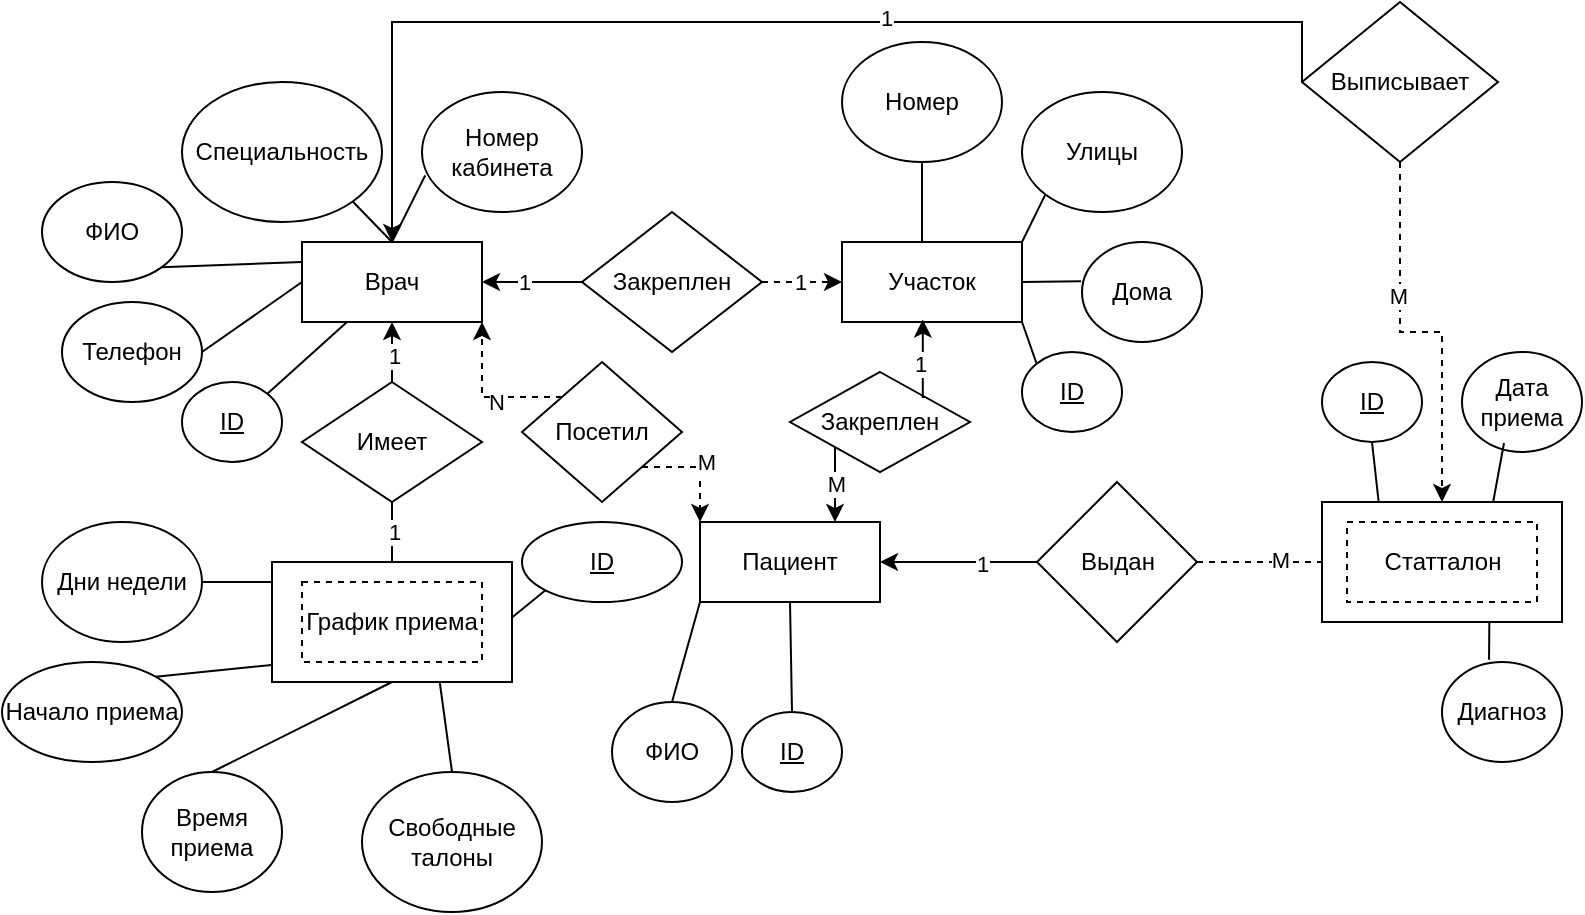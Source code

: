 <mxfile version="24.2.5" type="device">
  <diagram name="Страница — 1" id="8ma9KyARYrbKn6qlZUvq">
    <mxGraphModel dx="1098" dy="828" grid="1" gridSize="10" guides="1" tooltips="1" connect="1" arrows="1" fold="1" page="1" pageScale="1" pageWidth="827" pageHeight="1169" math="0" shadow="0">
      <root>
        <mxCell id="0" />
        <mxCell id="1" parent="0" />
        <mxCell id="dcq4fBxbvVX3s8oVDsdl-10" value="" style="endArrow=none;html=1;rounded=0;exitX=1;exitY=0.75;exitDx=0;exitDy=0;entryX=0;entryY=1;entryDx=0;entryDy=0;" edge="1" parent="1" source="hVDHSrM-zefOUmls5H3F-15" target="dcq4fBxbvVX3s8oVDsdl-9">
          <mxGeometry width="50" height="50" relative="1" as="geometry">
            <mxPoint x="365" y="360" as="sourcePoint" />
            <mxPoint x="379" y="310" as="targetPoint" />
          </mxGeometry>
        </mxCell>
        <mxCell id="hVDHSrM-zefOUmls5H3F-1" value="В&lt;span style=&quot;background-color: transparent; color: light-dark(rgb(0, 0, 0), rgb(255, 255, 255));&quot;&gt;рач&lt;/span&gt;" style="rounded=0;whiteSpace=wrap;html=1;" parent="1" vertex="1">
          <mxGeometry x="170" y="120" width="90" height="40" as="geometry" />
        </mxCell>
        <mxCell id="hVDHSrM-zefOUmls5H3F-2" value="Пациент" style="rounded=0;whiteSpace=wrap;html=1;" parent="1" vertex="1">
          <mxGeometry x="369" y="260" width="90" height="40" as="geometry" />
        </mxCell>
        <mxCell id="hVDHSrM-zefOUmls5H3F-3" value="Участок" style="rounded=0;whiteSpace=wrap;html=1;" parent="1" vertex="1">
          <mxGeometry x="440" y="120" width="90" height="40" as="geometry" />
        </mxCell>
        <mxCell id="hVDHSrM-zefOUmls5H3F-9" value="Специальность" style="ellipse;whiteSpace=wrap;html=1;" parent="1" vertex="1">
          <mxGeometry x="110" y="40" width="100" height="70" as="geometry" />
        </mxCell>
        <mxCell id="hVDHSrM-zefOUmls5H3F-11" value="" style="endArrow=none;html=1;rounded=0;exitX=0.5;exitY=0;exitDx=0;exitDy=0;entryX=1;entryY=1;entryDx=0;entryDy=0;" parent="1" source="hVDHSrM-zefOUmls5H3F-1" target="hVDHSrM-zefOUmls5H3F-9" edge="1">
          <mxGeometry width="50" height="50" relative="1" as="geometry">
            <mxPoint x="320" y="280" as="sourcePoint" />
            <mxPoint x="370" y="230" as="targetPoint" />
          </mxGeometry>
        </mxCell>
        <mxCell id="hVDHSrM-zefOUmls5H3F-17" value="ФИО" style="ellipse;whiteSpace=wrap;html=1;" parent="1" vertex="1">
          <mxGeometry x="40" y="90" width="70" height="50" as="geometry" />
        </mxCell>
        <mxCell id="hVDHSrM-zefOUmls5H3F-18" value="" style="endArrow=none;html=1;rounded=0;exitX=0;exitY=0.25;exitDx=0;exitDy=0;entryX=1;entryY=1;entryDx=0;entryDy=0;" parent="1" source="hVDHSrM-zefOUmls5H3F-1" target="hVDHSrM-zefOUmls5H3F-17" edge="1">
          <mxGeometry width="50" height="50" relative="1" as="geometry">
            <mxPoint x="101" y="293" as="sourcePoint" />
            <mxPoint x="80" y="270" as="targetPoint" />
          </mxGeometry>
        </mxCell>
        <mxCell id="hVDHSrM-zefOUmls5H3F-19" value="Телефон" style="ellipse;whiteSpace=wrap;html=1;" parent="1" vertex="1">
          <mxGeometry x="50" y="150" width="70" height="50" as="geometry" />
        </mxCell>
        <mxCell id="hVDHSrM-zefOUmls5H3F-20" value="" style="endArrow=none;html=1;rounded=0;exitX=0;exitY=0.5;exitDx=0;exitDy=0;entryX=1;entryY=0.5;entryDx=0;entryDy=0;" parent="1" source="hVDHSrM-zefOUmls5H3F-1" target="hVDHSrM-zefOUmls5H3F-19" edge="1">
          <mxGeometry width="50" height="50" relative="1" as="geometry">
            <mxPoint x="171" y="313" as="sourcePoint" />
            <mxPoint x="150" y="290" as="targetPoint" />
          </mxGeometry>
        </mxCell>
        <mxCell id="hVDHSrM-zefOUmls5H3F-21" value="Номер кабинета" style="ellipse;whiteSpace=wrap;html=1;" parent="1" vertex="1">
          <mxGeometry x="230" y="45" width="80" height="60" as="geometry" />
        </mxCell>
        <mxCell id="hVDHSrM-zefOUmls5H3F-22" value="" style="endArrow=none;html=1;rounded=0;exitX=0.5;exitY=0;exitDx=0;exitDy=0;entryX=0.02;entryY=0.695;entryDx=0;entryDy=0;entryPerimeter=0;" parent="1" source="hVDHSrM-zefOUmls5H3F-1" target="hVDHSrM-zefOUmls5H3F-21" edge="1">
          <mxGeometry width="50" height="50" relative="1" as="geometry">
            <mxPoint x="381" y="113" as="sourcePoint" />
            <mxPoint x="360" y="90" as="targetPoint" />
          </mxGeometry>
        </mxCell>
        <mxCell id="hVDHSrM-zefOUmls5H3F-23" value="Номер" style="ellipse;whiteSpace=wrap;html=1;" parent="1" vertex="1">
          <mxGeometry x="440" y="20" width="80" height="60" as="geometry" />
        </mxCell>
        <mxCell id="hVDHSrM-zefOUmls5H3F-24" value="" style="endArrow=none;html=1;rounded=0;entryX=0.5;entryY=1;entryDx=0;entryDy=0;" parent="1" target="hVDHSrM-zefOUmls5H3F-23" edge="1">
          <mxGeometry width="50" height="50" relative="1" as="geometry">
            <mxPoint x="480" y="120" as="sourcePoint" />
            <mxPoint x="550" y="100" as="targetPoint" />
          </mxGeometry>
        </mxCell>
        <mxCell id="hVDHSrM-zefOUmls5H3F-25" value="Улицы" style="ellipse;whiteSpace=wrap;html=1;" parent="1" vertex="1">
          <mxGeometry x="530" y="45" width="80" height="60" as="geometry" />
        </mxCell>
        <mxCell id="hVDHSrM-zefOUmls5H3F-26" value="" style="endArrow=none;html=1;rounded=0;exitX=1;exitY=0;exitDx=0;exitDy=0;entryX=0;entryY=1;entryDx=0;entryDy=0;" parent="1" source="hVDHSrM-zefOUmls5H3F-3" target="hVDHSrM-zefOUmls5H3F-25" edge="1">
          <mxGeometry width="50" height="50" relative="1" as="geometry">
            <mxPoint x="591" y="253" as="sourcePoint" />
            <mxPoint x="570" y="230" as="targetPoint" />
          </mxGeometry>
        </mxCell>
        <mxCell id="hVDHSrM-zefOUmls5H3F-27" value="Дома" style="ellipse;whiteSpace=wrap;html=1;" parent="1" vertex="1">
          <mxGeometry x="560" y="120" width="60" height="50" as="geometry" />
        </mxCell>
        <mxCell id="hVDHSrM-zefOUmls5H3F-28" value="" style="endArrow=none;html=1;rounded=0;exitX=1;exitY=0.5;exitDx=0;exitDy=0;entryX=-0.007;entryY=0.392;entryDx=0;entryDy=0;entryPerimeter=0;" parent="1" source="hVDHSrM-zefOUmls5H3F-3" target="hVDHSrM-zefOUmls5H3F-27" edge="1">
          <mxGeometry width="50" height="50" relative="1" as="geometry">
            <mxPoint x="441" y="243" as="sourcePoint" />
            <mxPoint x="420" y="220" as="targetPoint" />
          </mxGeometry>
        </mxCell>
        <mxCell id="hVDHSrM-zefOUmls5H3F-31" style="edgeStyle=orthogonalEdgeStyle;rounded=0;orthogonalLoop=1;jettySize=auto;html=1;exitX=1;exitY=0.5;exitDx=0;exitDy=0;entryX=0;entryY=0.5;entryDx=0;entryDy=0;dashed=1;" parent="1" source="hVDHSrM-zefOUmls5H3F-29" target="hVDHSrM-zefOUmls5H3F-3" edge="1">
          <mxGeometry relative="1" as="geometry" />
        </mxCell>
        <mxCell id="hVDHSrM-zefOUmls5H3F-34" value="1" style="edgeLabel;html=1;align=center;verticalAlign=middle;resizable=0;points=[];" parent="hVDHSrM-zefOUmls5H3F-31" vertex="1" connectable="0">
          <mxGeometry x="-0.06" relative="1" as="geometry">
            <mxPoint as="offset" />
          </mxGeometry>
        </mxCell>
        <mxCell id="hVDHSrM-zefOUmls5H3F-32" style="edgeStyle=orthogonalEdgeStyle;rounded=0;orthogonalLoop=1;jettySize=auto;html=1;exitX=0;exitY=0.5;exitDx=0;exitDy=0;entryX=1;entryY=0.5;entryDx=0;entryDy=0;" parent="1" source="hVDHSrM-zefOUmls5H3F-29" target="hVDHSrM-zefOUmls5H3F-1" edge="1">
          <mxGeometry relative="1" as="geometry" />
        </mxCell>
        <mxCell id="hVDHSrM-zefOUmls5H3F-33" value="1" style="edgeLabel;html=1;align=center;verticalAlign=middle;resizable=0;points=[];" parent="hVDHSrM-zefOUmls5H3F-32" vertex="1" connectable="0">
          <mxGeometry x="0.184" relative="1" as="geometry">
            <mxPoint as="offset" />
          </mxGeometry>
        </mxCell>
        <mxCell id="hVDHSrM-zefOUmls5H3F-29" value="Закреплен" style="rhombus;whiteSpace=wrap;html=1;" parent="1" vertex="1">
          <mxGeometry x="310" y="105" width="90" height="70" as="geometry" />
        </mxCell>
        <mxCell id="hVDHSrM-zefOUmls5H3F-36" value="&lt;u&gt;ID&lt;/u&gt;" style="ellipse;whiteSpace=wrap;html=1;" parent="1" vertex="1">
          <mxGeometry x="110" y="190" width="50" height="40" as="geometry" />
        </mxCell>
        <mxCell id="hVDHSrM-zefOUmls5H3F-37" value="" style="endArrow=none;html=1;rounded=0;exitX=1;exitY=0;exitDx=0;exitDy=0;entryX=0.25;entryY=1;entryDx=0;entryDy=0;" parent="1" source="hVDHSrM-zefOUmls5H3F-36" target="hVDHSrM-zefOUmls5H3F-1" edge="1">
          <mxGeometry width="50" height="50" relative="1" as="geometry">
            <mxPoint x="291" y="223" as="sourcePoint" />
            <mxPoint x="270" y="200" as="targetPoint" />
          </mxGeometry>
        </mxCell>
        <mxCell id="hVDHSrM-zefOUmls5H3F-38" value="&lt;u&gt;ID&lt;/u&gt;" style="ellipse;whiteSpace=wrap;html=1;" parent="1" vertex="1">
          <mxGeometry x="530" y="175" width="50" height="40" as="geometry" />
        </mxCell>
        <mxCell id="hVDHSrM-zefOUmls5H3F-39" value="" style="endArrow=none;html=1;rounded=0;exitX=1;exitY=1;exitDx=0;exitDy=0;entryX=0;entryY=0;entryDx=0;entryDy=0;" parent="1" source="hVDHSrM-zefOUmls5H3F-3" target="hVDHSrM-zefOUmls5H3F-38" edge="1">
          <mxGeometry width="50" height="50" relative="1" as="geometry">
            <mxPoint x="440" y="266" as="sourcePoint" />
            <mxPoint x="480" y="230" as="targetPoint" />
          </mxGeometry>
        </mxCell>
        <mxCell id="hVDHSrM-zefOUmls5H3F-40" value="Дни недели" style="ellipse;whiteSpace=wrap;html=1;" parent="1" vertex="1">
          <mxGeometry x="40" y="260" width="80" height="60" as="geometry" />
        </mxCell>
        <mxCell id="hVDHSrM-zefOUmls5H3F-41" value="" style="endArrow=none;html=1;rounded=0;exitX=1;exitY=0.5;exitDx=0;exitDy=0;entryX=0;entryY=0;entryDx=0;entryDy=0;" parent="1" source="hVDHSrM-zefOUmls5H3F-40" target="hVDHSrM-zefOUmls5H3F-15" edge="1">
          <mxGeometry width="50" height="50" relative="1" as="geometry">
            <mxPoint x="210" y="356" as="sourcePoint" />
            <mxPoint x="250" y="320" as="targetPoint" />
          </mxGeometry>
        </mxCell>
        <mxCell id="hVDHSrM-zefOUmls5H3F-42" value="Начало приема" style="ellipse;whiteSpace=wrap;html=1;" parent="1" vertex="1">
          <mxGeometry x="20" y="330" width="90" height="50" as="geometry" />
        </mxCell>
        <mxCell id="hVDHSrM-zefOUmls5H3F-43" value="" style="endArrow=none;html=1;rounded=0;exitX=0;exitY=1;exitDx=0;exitDy=0;entryX=1;entryY=0;entryDx=0;entryDy=0;" parent="1" source="hVDHSrM-zefOUmls5H3F-15" target="hVDHSrM-zefOUmls5H3F-42" edge="1">
          <mxGeometry width="50" height="50" relative="1" as="geometry">
            <mxPoint x="220" y="456" as="sourcePoint" />
            <mxPoint x="260" y="420" as="targetPoint" />
          </mxGeometry>
        </mxCell>
        <mxCell id="hVDHSrM-zefOUmls5H3F-44" value="Время приема" style="ellipse;whiteSpace=wrap;html=1;" parent="1" vertex="1">
          <mxGeometry x="90" y="385" width="70" height="60" as="geometry" />
        </mxCell>
        <mxCell id="hVDHSrM-zefOUmls5H3F-45" value="" style="endArrow=none;html=1;rounded=0;exitX=0.5;exitY=0;exitDx=0;exitDy=0;entryX=0.5;entryY=1;entryDx=0;entryDy=0;" parent="1" source="dcq4fBxbvVX3s8oVDsdl-6" target="hVDHSrM-zefOUmls5H3F-15" edge="1">
          <mxGeometry width="50" height="50" relative="1" as="geometry">
            <mxPoint x="230" y="456" as="sourcePoint" />
            <mxPoint x="270" y="420" as="targetPoint" />
          </mxGeometry>
        </mxCell>
        <mxCell id="hVDHSrM-zefOUmls5H3F-47" style="edgeStyle=orthogonalEdgeStyle;rounded=0;orthogonalLoop=1;jettySize=auto;html=1;exitX=0.5;exitY=1;exitDx=0;exitDy=0;entryX=0.5;entryY=0;entryDx=0;entryDy=0;" parent="1" source="hVDHSrM-zefOUmls5H3F-46" target="hVDHSrM-zefOUmls5H3F-15" edge="1">
          <mxGeometry relative="1" as="geometry" />
        </mxCell>
        <mxCell id="hVDHSrM-zefOUmls5H3F-50" value="1" style="edgeLabel;html=1;align=center;verticalAlign=middle;resizable=0;points=[];" parent="hVDHSrM-zefOUmls5H3F-47" vertex="1" connectable="0">
          <mxGeometry x="-0.24" y="1" relative="1" as="geometry">
            <mxPoint as="offset" />
          </mxGeometry>
        </mxCell>
        <mxCell id="hVDHSrM-zefOUmls5H3F-48" style="edgeStyle=orthogonalEdgeStyle;rounded=0;orthogonalLoop=1;jettySize=auto;html=1;exitX=0.5;exitY=0;exitDx=0;exitDy=0;entryX=0.5;entryY=1;entryDx=0;entryDy=0;" parent="1" source="hVDHSrM-zefOUmls5H3F-46" target="hVDHSrM-zefOUmls5H3F-1" edge="1">
          <mxGeometry relative="1" as="geometry" />
        </mxCell>
        <mxCell id="hVDHSrM-zefOUmls5H3F-49" value="1" style="edgeLabel;html=1;align=center;verticalAlign=middle;resizable=0;points=[];" parent="hVDHSrM-zefOUmls5H3F-48" vertex="1" connectable="0">
          <mxGeometry x="-0.093" y="-1" relative="1" as="geometry">
            <mxPoint as="offset" />
          </mxGeometry>
        </mxCell>
        <mxCell id="hVDHSrM-zefOUmls5H3F-46" value="Имеет" style="rhombus;whiteSpace=wrap;html=1;" parent="1" vertex="1">
          <mxGeometry x="170" y="190" width="90" height="60" as="geometry" />
        </mxCell>
        <mxCell id="hVDHSrM-zefOUmls5H3F-51" value="ФИО" style="ellipse;whiteSpace=wrap;html=1;" parent="1" vertex="1">
          <mxGeometry x="325" y="350" width="60" height="50" as="geometry" />
        </mxCell>
        <mxCell id="hVDHSrM-zefOUmls5H3F-52" value="" style="endArrow=none;html=1;rounded=0;exitX=0.5;exitY=0;exitDx=0;exitDy=0;entryX=0;entryY=1;entryDx=0;entryDy=0;" parent="1" source="hVDHSrM-zefOUmls5H3F-51" target="hVDHSrM-zefOUmls5H3F-2" edge="1">
          <mxGeometry width="50" height="50" relative="1" as="geometry">
            <mxPoint x="450" y="426" as="sourcePoint" />
            <mxPoint x="490" y="390" as="targetPoint" />
          </mxGeometry>
        </mxCell>
        <mxCell id="hVDHSrM-zefOUmls5H3F-53" value="&lt;u&gt;ID&lt;/u&gt;" style="ellipse;whiteSpace=wrap;html=1;" parent="1" vertex="1">
          <mxGeometry x="390" y="355" width="50" height="40" as="geometry" />
        </mxCell>
        <mxCell id="hVDHSrM-zefOUmls5H3F-54" value="" style="endArrow=none;html=1;rounded=0;exitX=0.5;exitY=0;exitDx=0;exitDy=0;entryX=0.5;entryY=1;entryDx=0;entryDy=0;" parent="1" source="hVDHSrM-zefOUmls5H3F-53" target="hVDHSrM-zefOUmls5H3F-2" edge="1">
          <mxGeometry width="50" height="50" relative="1" as="geometry">
            <mxPoint x="530" y="336" as="sourcePoint" />
            <mxPoint x="570" y="300" as="targetPoint" />
          </mxGeometry>
        </mxCell>
        <mxCell id="hVDHSrM-zefOUmls5H3F-64" style="edgeStyle=orthogonalEdgeStyle;rounded=0;orthogonalLoop=1;jettySize=auto;html=1;exitX=0;exitY=1;exitDx=0;exitDy=0;entryX=0.75;entryY=0;entryDx=0;entryDy=0;" parent="1" source="hVDHSrM-zefOUmls5H3F-55" target="hVDHSrM-zefOUmls5H3F-2" edge="1">
          <mxGeometry relative="1" as="geometry" />
        </mxCell>
        <mxCell id="hVDHSrM-zefOUmls5H3F-65" value="M" style="edgeLabel;html=1;align=center;verticalAlign=middle;resizable=0;points=[];" parent="hVDHSrM-zefOUmls5H3F-64" vertex="1" connectable="0">
          <mxGeometry x="-0.045" relative="1" as="geometry">
            <mxPoint as="offset" />
          </mxGeometry>
        </mxCell>
        <mxCell id="hVDHSrM-zefOUmls5H3F-55" value="Закреплен" style="rhombus;whiteSpace=wrap;html=1;" parent="1" vertex="1">
          <mxGeometry x="414" y="185" width="90" height="50" as="geometry" />
        </mxCell>
        <mxCell id="hVDHSrM-zefOUmls5H3F-63" style="edgeStyle=orthogonalEdgeStyle;rounded=0;orthogonalLoop=1;jettySize=auto;html=1;exitX=1;exitY=0;exitDx=0;exitDy=0;entryX=0.449;entryY=0.97;entryDx=0;entryDy=0;entryPerimeter=0;" parent="1" source="hVDHSrM-zefOUmls5H3F-55" target="hVDHSrM-zefOUmls5H3F-3" edge="1">
          <mxGeometry relative="1" as="geometry" />
        </mxCell>
        <mxCell id="hVDHSrM-zefOUmls5H3F-66" value="1" style="edgeLabel;html=1;align=center;verticalAlign=middle;resizable=0;points=[];" parent="hVDHSrM-zefOUmls5H3F-63" vertex="1" connectable="0">
          <mxGeometry x="-0.085" y="2" relative="1" as="geometry">
            <mxPoint as="offset" />
          </mxGeometry>
        </mxCell>
        <mxCell id="hVDHSrM-zefOUmls5H3F-68" style="edgeStyle=orthogonalEdgeStyle;rounded=0;orthogonalLoop=1;jettySize=auto;html=1;exitX=0;exitY=0;exitDx=0;exitDy=0;entryX=1;entryY=1;entryDx=0;entryDy=0;dashed=1;" parent="1" source="hVDHSrM-zefOUmls5H3F-67" target="hVDHSrM-zefOUmls5H3F-1" edge="1">
          <mxGeometry relative="1" as="geometry" />
        </mxCell>
        <mxCell id="hVDHSrM-zefOUmls5H3F-71" value="N" style="edgeLabel;html=1;align=center;verticalAlign=middle;resizable=0;points=[];" parent="hVDHSrM-zefOUmls5H3F-68" vertex="1" connectable="0">
          <mxGeometry x="-0.143" y="2" relative="1" as="geometry">
            <mxPoint as="offset" />
          </mxGeometry>
        </mxCell>
        <mxCell id="hVDHSrM-zefOUmls5H3F-69" style="edgeStyle=orthogonalEdgeStyle;rounded=0;orthogonalLoop=1;jettySize=auto;html=1;exitX=1;exitY=1;exitDx=0;exitDy=0;entryX=0;entryY=0;entryDx=0;entryDy=0;dashed=1;" parent="1" source="hVDHSrM-zefOUmls5H3F-67" target="hVDHSrM-zefOUmls5H3F-2" edge="1">
          <mxGeometry relative="1" as="geometry" />
        </mxCell>
        <mxCell id="hVDHSrM-zefOUmls5H3F-70" value="M" style="edgeLabel;html=1;align=center;verticalAlign=middle;resizable=0;points=[];" parent="hVDHSrM-zefOUmls5H3F-69" vertex="1" connectable="0">
          <mxGeometry x="0.027" y="4" relative="1" as="geometry">
            <mxPoint x="-1" y="-3" as="offset" />
          </mxGeometry>
        </mxCell>
        <mxCell id="hVDHSrM-zefOUmls5H3F-67" value="Посетил" style="rhombus;whiteSpace=wrap;html=1;" parent="1" vertex="1">
          <mxGeometry x="280" y="180" width="80" height="70" as="geometry" />
        </mxCell>
        <mxCell id="hVDHSrM-zefOUmls5H3F-73" style="edgeStyle=orthogonalEdgeStyle;rounded=0;orthogonalLoop=1;jettySize=auto;html=1;exitX=0;exitY=0.5;exitDx=0;exitDy=0;entryX=1;entryY=0.5;entryDx=0;entryDy=0;" parent="1" source="hVDHSrM-zefOUmls5H3F-72" target="hVDHSrM-zefOUmls5H3F-2" edge="1">
          <mxGeometry relative="1" as="geometry" />
        </mxCell>
        <mxCell id="hVDHSrM-zefOUmls5H3F-77" value="1" style="edgeLabel;html=1;align=center;verticalAlign=middle;resizable=0;points=[];" parent="hVDHSrM-zefOUmls5H3F-73" vertex="1" connectable="0">
          <mxGeometry x="-0.304" y="1" relative="1" as="geometry">
            <mxPoint as="offset" />
          </mxGeometry>
        </mxCell>
        <mxCell id="hVDHSrM-zefOUmls5H3F-74" style="edgeStyle=orthogonalEdgeStyle;rounded=0;orthogonalLoop=1;jettySize=auto;html=1;exitX=1;exitY=0.5;exitDx=0;exitDy=0;entryX=0;entryY=0.5;entryDx=0;entryDy=0;dashed=1;" parent="1" source="hVDHSrM-zefOUmls5H3F-72" target="hVDHSrM-zefOUmls5H3F-8" edge="1">
          <mxGeometry relative="1" as="geometry" />
        </mxCell>
        <mxCell id="hVDHSrM-zefOUmls5H3F-78" value="M" style="edgeLabel;html=1;align=center;verticalAlign=middle;resizable=0;points=[];" parent="hVDHSrM-zefOUmls5H3F-74" vertex="1" connectable="0">
          <mxGeometry x="0.108" y="1" relative="1" as="geometry">
            <mxPoint as="offset" />
          </mxGeometry>
        </mxCell>
        <mxCell id="hVDHSrM-zefOUmls5H3F-72" value="Выдан" style="rhombus;whiteSpace=wrap;html=1;" parent="1" vertex="1">
          <mxGeometry x="537.5" y="240" width="80" height="80" as="geometry" />
        </mxCell>
        <mxCell id="hVDHSrM-zefOUmls5H3F-79" value="&lt;u&gt;ID&lt;/u&gt;" style="ellipse;whiteSpace=wrap;html=1;" parent="1" vertex="1">
          <mxGeometry x="680" y="180" width="50" height="40" as="geometry" />
        </mxCell>
        <mxCell id="hVDHSrM-zefOUmls5H3F-80" value="" style="endArrow=none;html=1;rounded=0;exitX=0.177;exitY=-0.029;exitDx=0;exitDy=0;entryX=0.5;entryY=1;entryDx=0;entryDy=0;exitPerimeter=0;" parent="1" source="hVDHSrM-zefOUmls5H3F-8" target="hVDHSrM-zefOUmls5H3F-79" edge="1">
          <mxGeometry width="50" height="50" relative="1" as="geometry">
            <mxPoint x="641" y="405" as="sourcePoint" />
            <mxPoint x="640" y="350" as="targetPoint" />
          </mxGeometry>
        </mxCell>
        <mxCell id="hVDHSrM-zefOUmls5H3F-81" value="Дата приема" style="ellipse;whiteSpace=wrap;html=1;" parent="1" vertex="1">
          <mxGeometry x="750" y="175" width="60" height="50" as="geometry" />
        </mxCell>
        <mxCell id="hVDHSrM-zefOUmls5H3F-82" value="Диагноз" style="ellipse;whiteSpace=wrap;html=1;" parent="1" vertex="1">
          <mxGeometry x="740" y="330" width="60" height="50" as="geometry" />
        </mxCell>
        <mxCell id="hVDHSrM-zefOUmls5H3F-83" value="" style="endArrow=none;html=1;rounded=0;exitX=0.75;exitY=1;exitDx=0;exitDy=0;entryX=0.392;entryY=-0.023;entryDx=0;entryDy=0;entryPerimeter=0;" parent="1" source="hVDHSrM-zefOUmls5H3F-8" target="hVDHSrM-zefOUmls5H3F-82" edge="1">
          <mxGeometry width="50" height="50" relative="1" as="geometry">
            <mxPoint x="752" y="449" as="sourcePoint" />
            <mxPoint x="750" y="410" as="targetPoint" />
          </mxGeometry>
        </mxCell>
        <mxCell id="hVDHSrM-zefOUmls5H3F-84" value="" style="endArrow=none;html=1;rounded=0;exitX=0.75;exitY=0;exitDx=0;exitDy=0;entryX=0.35;entryY=0.91;entryDx=0;entryDy=0;entryPerimeter=0;" parent="1" source="hVDHSrM-zefOUmls5H3F-8" target="hVDHSrM-zefOUmls5H3F-81" edge="1">
          <mxGeometry width="50" height="50" relative="1" as="geometry">
            <mxPoint x="702" y="469" as="sourcePoint" />
            <mxPoint x="700" y="430" as="targetPoint" />
          </mxGeometry>
        </mxCell>
        <mxCell id="hVDHSrM-zefOUmls5H3F-86" value="Свободные талоны" style="ellipse;whiteSpace=wrap;html=1;" parent="1" vertex="1">
          <mxGeometry x="200" y="385" width="90" height="70" as="geometry" />
        </mxCell>
        <mxCell id="hVDHSrM-zefOUmls5H3F-87" value="" style="endArrow=none;html=1;rounded=0;exitX=0.75;exitY=1;exitDx=0;exitDy=0;entryX=0.5;entryY=0;entryDx=0;entryDy=0;" parent="1" source="hVDHSrM-zefOUmls5H3F-15" target="hVDHSrM-zefOUmls5H3F-86" edge="1">
          <mxGeometry width="50" height="50" relative="1" as="geometry">
            <mxPoint x="260" y="615" as="sourcePoint" />
            <mxPoint x="350" y="560" as="targetPoint" />
          </mxGeometry>
        </mxCell>
        <mxCell id="dcq4fBxbvVX3s8oVDsdl-5" value="" style="rounded=0;whiteSpace=wrap;html=1;" vertex="1" parent="1">
          <mxGeometry x="680" y="250" width="120" height="60" as="geometry" />
        </mxCell>
        <mxCell id="hVDHSrM-zefOUmls5H3F-8" value="Статталон" style="rounded=0;whiteSpace=wrap;html=1;dashed=1;" parent="1" vertex="1">
          <mxGeometry x="692.5" y="260" width="95" height="40" as="geometry" />
        </mxCell>
        <mxCell id="dcq4fBxbvVX3s8oVDsdl-7" value="" style="endArrow=none;html=1;rounded=0;exitX=0.5;exitY=0;exitDx=0;exitDy=0;entryX=0.5;entryY=1;entryDx=0;entryDy=0;" edge="1" parent="1" source="hVDHSrM-zefOUmls5H3F-44" target="dcq4fBxbvVX3s8oVDsdl-6">
          <mxGeometry width="50" height="50" relative="1" as="geometry">
            <mxPoint x="125" y="385" as="sourcePoint" />
            <mxPoint x="215" y="330" as="targetPoint" />
          </mxGeometry>
        </mxCell>
        <mxCell id="dcq4fBxbvVX3s8oVDsdl-6" value="" style="rounded=0;whiteSpace=wrap;html=1;" vertex="1" parent="1">
          <mxGeometry x="155" y="280" width="120" height="60" as="geometry" />
        </mxCell>
        <mxCell id="hVDHSrM-zefOUmls5H3F-15" value="График приема" style="rounded=0;whiteSpace=wrap;html=1;dashed=1;" parent="1" vertex="1">
          <mxGeometry x="170" y="290" width="90" height="40" as="geometry" />
        </mxCell>
        <mxCell id="dcq4fBxbvVX3s8oVDsdl-9" value="&lt;u&gt;ID&lt;/u&gt;" style="ellipse;whiteSpace=wrap;html=1;" vertex="1" parent="1">
          <mxGeometry x="280" y="260" width="80" height="40" as="geometry" />
        </mxCell>
        <mxCell id="dcq4fBxbvVX3s8oVDsdl-13" style="edgeStyle=orthogonalEdgeStyle;rounded=0;orthogonalLoop=1;jettySize=auto;html=1;exitX=0;exitY=0.5;exitDx=0;exitDy=0;entryX=0.5;entryY=0;entryDx=0;entryDy=0;" edge="1" parent="1" source="dcq4fBxbvVX3s8oVDsdl-11" target="hVDHSrM-zefOUmls5H3F-1">
          <mxGeometry relative="1" as="geometry">
            <Array as="points">
              <mxPoint x="670" y="10" />
              <mxPoint x="215" y="10" />
            </Array>
          </mxGeometry>
        </mxCell>
        <mxCell id="dcq4fBxbvVX3s8oVDsdl-14" value="1" style="edgeLabel;html=1;align=center;verticalAlign=middle;resizable=0;points=[];" vertex="1" connectable="0" parent="dcq4fBxbvVX3s8oVDsdl-13">
          <mxGeometry x="-0.2" y="-2" relative="1" as="geometry">
            <mxPoint as="offset" />
          </mxGeometry>
        </mxCell>
        <mxCell id="dcq4fBxbvVX3s8oVDsdl-17" style="edgeStyle=orthogonalEdgeStyle;rounded=0;orthogonalLoop=1;jettySize=auto;html=1;exitX=0.5;exitY=1;exitDx=0;exitDy=0;dashed=1;" edge="1" parent="1" source="dcq4fBxbvVX3s8oVDsdl-11" target="dcq4fBxbvVX3s8oVDsdl-5">
          <mxGeometry relative="1" as="geometry" />
        </mxCell>
        <mxCell id="dcq4fBxbvVX3s8oVDsdl-18" value="M" style="edgeLabel;html=1;align=center;verticalAlign=middle;resizable=0;points=[];" vertex="1" connectable="0" parent="dcq4fBxbvVX3s8oVDsdl-17">
          <mxGeometry x="-0.298" y="-1" relative="1" as="geometry">
            <mxPoint as="offset" />
          </mxGeometry>
        </mxCell>
        <mxCell id="dcq4fBxbvVX3s8oVDsdl-11" value="Выписывает" style="rhombus;whiteSpace=wrap;html=1;" vertex="1" parent="1">
          <mxGeometry x="670" width="98" height="80" as="geometry" />
        </mxCell>
      </root>
    </mxGraphModel>
  </diagram>
</mxfile>
